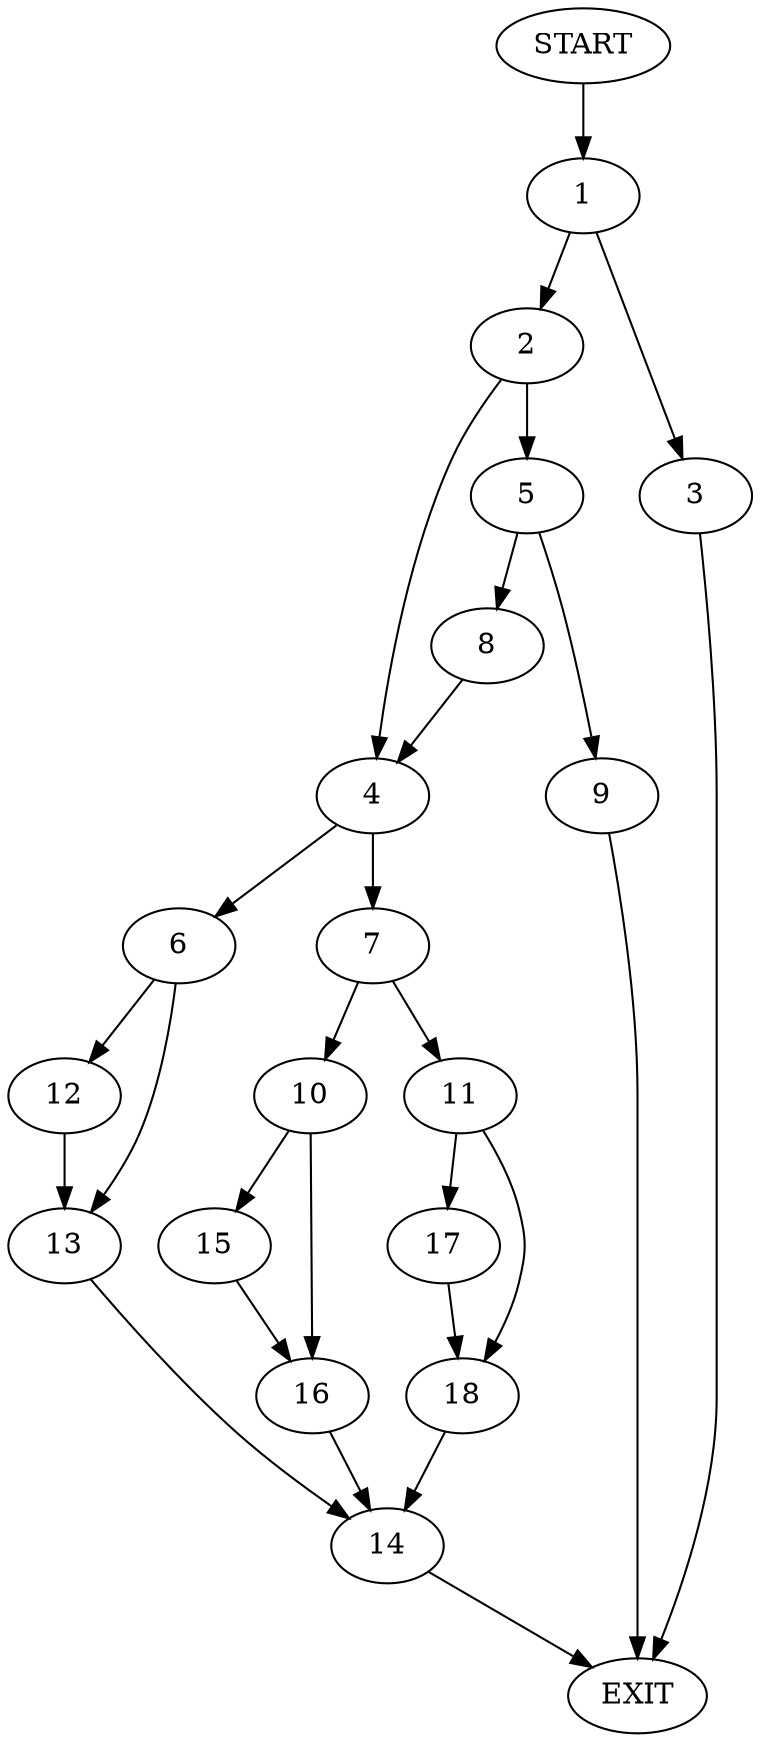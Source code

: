 digraph {
0 [label="START"]
19 [label="EXIT"]
0 -> 1
1 -> 2
1 -> 3
3 -> 19
2 -> 4
2 -> 5
4 -> 6
4 -> 7
5 -> 8
5 -> 9
9 -> 19
8 -> 4
7 -> 10
7 -> 11
6 -> 12
6 -> 13
12 -> 13
13 -> 14
14 -> 19
10 -> 15
10 -> 16
11 -> 17
11 -> 18
18 -> 14
17 -> 18
16 -> 14
15 -> 16
}
